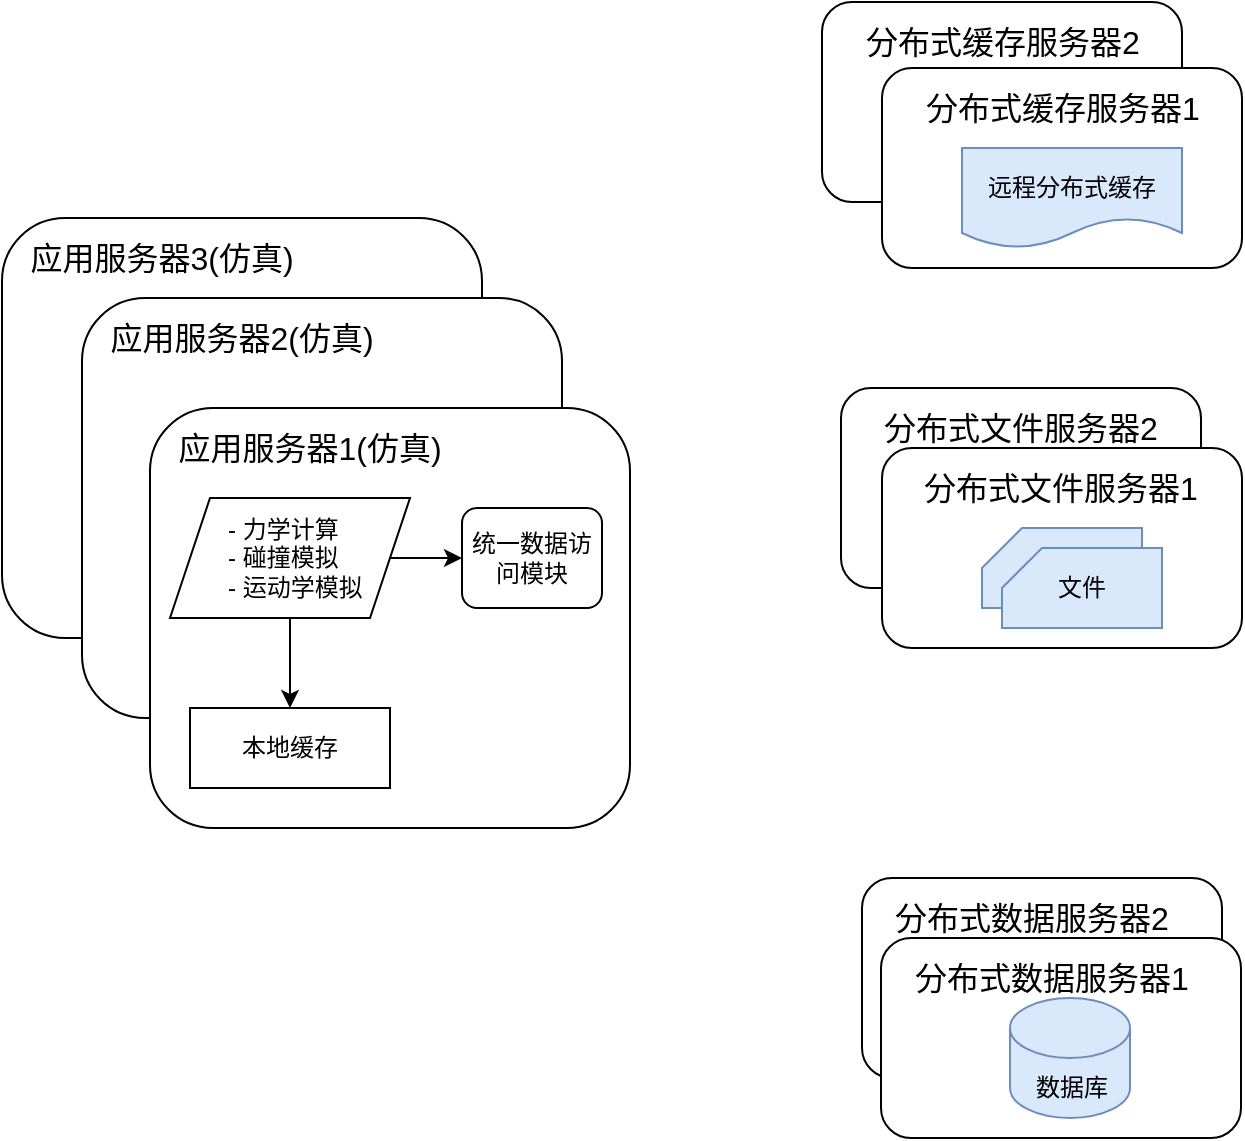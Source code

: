 <mxfile version="26.0.7">
  <diagram name="第 1 页" id="J0MASKz7g9fQ22zX0HNe">
    <mxGraphModel dx="954" dy="560" grid="1" gridSize="10" guides="1" tooltips="1" connect="1" arrows="1" fold="1" page="1" pageScale="1" pageWidth="827" pageHeight="1169" math="0" shadow="0">
      <root>
        <mxCell id="0" />
        <mxCell id="1" parent="0" />
        <mxCell id="W-Ca-vhzfrDZo02QOTq5-52" value="" style="rounded=1;whiteSpace=wrap;html=1;" vertex="1" parent="1">
          <mxGeometry x="570" y="67" width="180" height="100" as="geometry" />
        </mxCell>
        <mxCell id="W-Ca-vhzfrDZo02QOTq5-53" value="分布式缓存服务器2" style="text;html=1;align=center;verticalAlign=middle;whiteSpace=wrap;rounded=0;fontSize=16;" vertex="1" parent="1">
          <mxGeometry x="583.75" y="77" width="152.5" height="20" as="geometry" />
        </mxCell>
        <mxCell id="W-Ca-vhzfrDZo02QOTq5-50" value="" style="rounded=1;whiteSpace=wrap;html=1;" vertex="1" parent="1">
          <mxGeometry x="579.5" y="260" width="180" height="100" as="geometry" />
        </mxCell>
        <mxCell id="W-Ca-vhzfrDZo02QOTq5-51" value="分布式文件服务器2" style="text;html=1;align=center;verticalAlign=middle;whiteSpace=wrap;rounded=0;fontSize=16;" vertex="1" parent="1">
          <mxGeometry x="588.5" y="270" width="161" height="20" as="geometry" />
        </mxCell>
        <mxCell id="W-Ca-vhzfrDZo02QOTq5-48" value="" style="rounded=1;whiteSpace=wrap;html=1;" vertex="1" parent="1">
          <mxGeometry x="590" y="505" width="180" height="100" as="geometry" />
        </mxCell>
        <mxCell id="W-Ca-vhzfrDZo02QOTq5-49" value="分布式数据服务器2" style="text;html=1;align=center;verticalAlign=middle;whiteSpace=wrap;rounded=0;fontSize=16;" vertex="1" parent="1">
          <mxGeometry x="600" y="515" width="150" height="20" as="geometry" />
        </mxCell>
        <mxCell id="W-Ca-vhzfrDZo02QOTq5-43" value="" style="rounded=1;whiteSpace=wrap;html=1;" vertex="1" parent="1">
          <mxGeometry x="160" y="175" width="240" height="210" as="geometry" />
        </mxCell>
        <mxCell id="W-Ca-vhzfrDZo02QOTq5-44" value="应用服务器3(仿真)" style="text;html=1;align=center;verticalAlign=middle;whiteSpace=wrap;rounded=0;fontSize=16;" vertex="1" parent="1">
          <mxGeometry x="170" y="180" width="140" height="30" as="geometry" />
        </mxCell>
        <mxCell id="W-Ca-vhzfrDZo02QOTq5-29" value="" style="rounded=1;whiteSpace=wrap;html=1;" vertex="1" parent="1">
          <mxGeometry x="200" y="215" width="240" height="210" as="geometry" />
        </mxCell>
        <mxCell id="W-Ca-vhzfrDZo02QOTq5-30" value="应用服务器2(仿真)" style="text;html=1;align=center;verticalAlign=middle;whiteSpace=wrap;rounded=0;fontSize=16;" vertex="1" parent="1">
          <mxGeometry x="210" y="220" width="140" height="30" as="geometry" />
        </mxCell>
        <mxCell id="W-Ca-vhzfrDZo02QOTq5-1" value="" style="rounded=1;whiteSpace=wrap;html=1;" vertex="1" parent="1">
          <mxGeometry x="600" y="290" width="180" height="100" as="geometry" />
        </mxCell>
        <mxCell id="W-Ca-vhzfrDZo02QOTq5-4" value="分布式文件服务器1" style="text;html=1;align=center;verticalAlign=middle;whiteSpace=wrap;rounded=0;fontSize=16;" vertex="1" parent="1">
          <mxGeometry x="609" y="300" width="161" height="20" as="geometry" />
        </mxCell>
        <mxCell id="W-Ca-vhzfrDZo02QOTq5-7" value="" style="verticalLabelPosition=bottom;verticalAlign=top;html=1;shape=card;whiteSpace=wrap;size=20;arcSize=12;fillColor=#dae8fc;strokeColor=#6c8ebf;" vertex="1" parent="1">
          <mxGeometry x="650" y="330" width="80" height="40" as="geometry" />
        </mxCell>
        <mxCell id="W-Ca-vhzfrDZo02QOTq5-8" value="" style="verticalLabelPosition=bottom;verticalAlign=top;html=1;shape=card;whiteSpace=wrap;size=20;arcSize=12;fillColor=#dae8fc;strokeColor=#6c8ebf;" vertex="1" parent="1">
          <mxGeometry x="660" y="340" width="80" height="40" as="geometry" />
        </mxCell>
        <mxCell id="W-Ca-vhzfrDZo02QOTq5-5" value="文件" style="text;html=1;align=center;verticalAlign=middle;whiteSpace=wrap;rounded=0;labelBackgroundColor=none;" vertex="1" parent="1">
          <mxGeometry x="670" y="345" width="60" height="30" as="geometry" />
        </mxCell>
        <mxCell id="W-Ca-vhzfrDZo02QOTq5-9" value="" style="rounded=1;whiteSpace=wrap;html=1;" vertex="1" parent="1">
          <mxGeometry x="599.5" y="535" width="180" height="100" as="geometry" />
        </mxCell>
        <mxCell id="W-Ca-vhzfrDZo02QOTq5-11" value="分布式数据服务器1" style="text;html=1;align=center;verticalAlign=middle;whiteSpace=wrap;rounded=0;fontSize=16;" vertex="1" parent="1">
          <mxGeometry x="609.5" y="545" width="150" height="20" as="geometry" />
        </mxCell>
        <mxCell id="W-Ca-vhzfrDZo02QOTq5-14" value="" style="shape=cylinder3;whiteSpace=wrap;html=1;boundedLbl=1;backgroundOutline=1;size=15;fillColor=#dae8fc;strokeColor=#6c8ebf;" vertex="1" parent="1">
          <mxGeometry x="664" y="565" width="60" height="60" as="geometry" />
        </mxCell>
        <mxCell id="W-Ca-vhzfrDZo02QOTq5-15" value="数据库" style="text;html=1;align=center;verticalAlign=middle;whiteSpace=wrap;rounded=0;labelBackgroundColor=none;" vertex="1" parent="1">
          <mxGeometry x="665" y="595" width="60" height="30" as="geometry" />
        </mxCell>
        <mxCell id="W-Ca-vhzfrDZo02QOTq5-18" value="" style="rounded=1;whiteSpace=wrap;html=1;" vertex="1" parent="1">
          <mxGeometry x="234" y="270" width="240" height="210" as="geometry" />
        </mxCell>
        <mxCell id="W-Ca-vhzfrDZo02QOTq5-19" value="应用服务器1(仿真)" style="text;html=1;align=center;verticalAlign=middle;whiteSpace=wrap;rounded=0;fontSize=16;" vertex="1" parent="1">
          <mxGeometry x="244" y="275" width="140" height="30" as="geometry" />
        </mxCell>
        <mxCell id="W-Ca-vhzfrDZo02QOTq5-27" value="" style="edgeStyle=orthogonalEdgeStyle;rounded=0;orthogonalLoop=1;jettySize=auto;html=1;" edge="1" parent="1" source="W-Ca-vhzfrDZo02QOTq5-20" target="W-Ca-vhzfrDZo02QOTq5-26">
          <mxGeometry relative="1" as="geometry" />
        </mxCell>
        <mxCell id="W-Ca-vhzfrDZo02QOTq5-32" value="" style="edgeStyle=orthogonalEdgeStyle;rounded=0;orthogonalLoop=1;jettySize=auto;html=1;" edge="1" parent="1" source="W-Ca-vhzfrDZo02QOTq5-20" target="W-Ca-vhzfrDZo02QOTq5-31">
          <mxGeometry relative="1" as="geometry" />
        </mxCell>
        <mxCell id="W-Ca-vhzfrDZo02QOTq5-20" value="" style="shape=parallelogram;perimeter=parallelogramPerimeter;whiteSpace=wrap;html=1;fixedSize=1;" vertex="1" parent="1">
          <mxGeometry x="244" y="315" width="120" height="60" as="geometry" />
        </mxCell>
        <mxCell id="W-Ca-vhzfrDZo02QOTq5-21" value="- 力学计算&lt;div&gt;- 碰撞模拟&lt;br&gt;&lt;div&gt;- 运动学模拟&amp;nbsp;&lt;/div&gt;&lt;/div&gt;" style="text;html=1;align=left;verticalAlign=middle;whiteSpace=wrap;rounded=0;" vertex="1" parent="1">
          <mxGeometry x="271" y="330" width="90" height="30" as="geometry" />
        </mxCell>
        <mxCell id="W-Ca-vhzfrDZo02QOTq5-26" value="" style="verticalLabelPosition=bottom;verticalAlign=top;html=1;shape=mxgraph.basic.rect;fillColor2=none;strokeWidth=1;size=20;indent=5;" vertex="1" parent="1">
          <mxGeometry x="254" y="420" width="100" height="40" as="geometry" />
        </mxCell>
        <mxCell id="W-Ca-vhzfrDZo02QOTq5-28" value="本地缓存" style="text;html=1;align=center;verticalAlign=middle;whiteSpace=wrap;rounded=0;" vertex="1" parent="1">
          <mxGeometry x="274" y="425" width="60" height="30" as="geometry" />
        </mxCell>
        <mxCell id="W-Ca-vhzfrDZo02QOTq5-31" value="统一数据访问模块" style="rounded=1;whiteSpace=wrap;html=1;" vertex="1" parent="1">
          <mxGeometry x="390" y="320" width="70" height="50" as="geometry" />
        </mxCell>
        <mxCell id="W-Ca-vhzfrDZo02QOTq5-34" value="" style="rounded=1;whiteSpace=wrap;html=1;" vertex="1" parent="1">
          <mxGeometry x="600" y="100" width="180" height="100" as="geometry" />
        </mxCell>
        <mxCell id="W-Ca-vhzfrDZo02QOTq5-35" value="分布式缓存服务器1" style="text;html=1;align=center;verticalAlign=middle;whiteSpace=wrap;rounded=0;fontSize=16;" vertex="1" parent="1">
          <mxGeometry x="613.75" y="110" width="152.5" height="20" as="geometry" />
        </mxCell>
        <mxCell id="W-Ca-vhzfrDZo02QOTq5-41" value="" style="shape=document;whiteSpace=wrap;html=1;boundedLbl=1;fillColor=#dae8fc;strokeColor=#6c8ebf;" vertex="1" parent="1">
          <mxGeometry x="640" y="140" width="110" height="50" as="geometry" />
        </mxCell>
        <mxCell id="W-Ca-vhzfrDZo02QOTq5-42" value="远程分布式缓存" style="text;html=1;align=center;verticalAlign=middle;whiteSpace=wrap;rounded=0;" vertex="1" parent="1">
          <mxGeometry x="650" y="145" width="90" height="30" as="geometry" />
        </mxCell>
      </root>
    </mxGraphModel>
  </diagram>
</mxfile>
